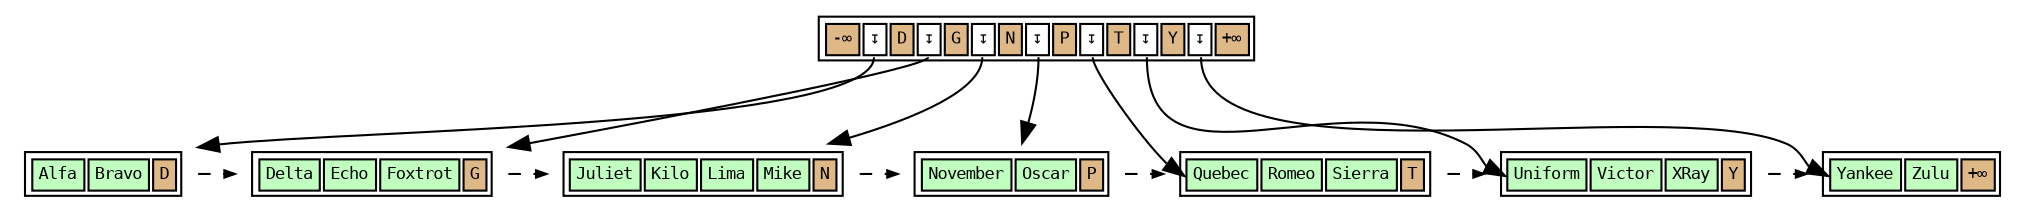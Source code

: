 // Example B-Tree graph
//
// Breadth-first order
//
// Start from root, go left to right
//
// Workflow:
//
// $ dot -T svg btree.dot -o btree.svg;

digraph nbtree {
graph [fontname = "monospace"];
node [shape = none,height=.1,fontname = "monospace",fontsize=8];
// Level 1 (root level)
// Downlinks + highkey:
rootnode[ label=<<table>
                    <tr>
                        <td bgcolor='burlywood' port="s0">-&infin;</td>
                        <td bgcolor='white' port="d0">&#8615;</td>
                        <td bgcolor='burlywood' port="s1">D</td>
                        <td bgcolor='white' port="d1">&#8615;</td>
                        <td bgcolor='burlywood' port="s2">G</td>
                        <td bgcolor='white' port="d2">&#8615;</td>
                        <td bgcolor='burlywood' port="s3">N</td>
                        <td bgcolor='white' port="d3">&#8615;</td>
                        <td bgcolor='burlywood' port="s4">P</td>
                        <td bgcolor='white' port="d4">&#8615;</td>
                        <td bgcolor='burlywood' port="s5">T</td>
                        <td bgcolor='white' port="d5">&#8615;</td>
                        <td bgcolor='burlywood' port="s6">Y</td>
                        <td bgcolor='white' port="d6">&#8615;</td>
                        <td bgcolor='burlywood' port="hk">+&infin;</td>
                    </tr>
                </table>
               >
        ];
// Downlink arrows to children:
"rootnode":d0 -> "leafnode_1"
"rootnode":d1 -> "leafnode_2"
"rootnode":d2 -> "leafnode_3"
"rootnode":d3 -> "leafnode_4"
// Still need this, to make arrows not overlap too much:
"rootnode":d4 -> "leafnode_5":t0
"rootnode":d5 -> "leafnode_6":t0
"rootnode":d6 -> "leafnode_7":t0

// sibling pointer:
// (None)


// Level 0 (leaf level)
leafnode_1[ label=<<table>
                    <tr>
                        <td bgcolor='darkseagreen1' port="t0">Alfa</td>
                        <td bgcolor='darkseagreen1' port="t1">Bravo</td>
                        <td bgcolor='burlywood' port="hk">D</td>
                    </tr>
                </table>
               >
        ];
// sibling pointer:
"leafnode_1" -> "leafnode_2"[constraint=false,color=black,style=dashed,arrowsize=0.5]
leafnode_2[ label=<<table>
                    <tr>
                        <td bgcolor='darkseagreen1' port="t0">Delta</td>
                        <td bgcolor='darkseagreen1' port="t1">Echo</td>
                        <td bgcolor='darkseagreen1' port="t2">Foxtrot</td>
                        <td bgcolor='burlywood' port="hk">G</td>
                    </tr>
                </table>
               >
        ];
// sibling pointer:
"leafnode_2" -> "leafnode_3"[constraint=false,color=black,style=dashed,arrowsize=0.5]
leafnode_3[ label=<<table>
                    <tr>
                        <td bgcolor='darkseagreen1' port="t0">Juliet</td>
                        <td bgcolor='darkseagreen1' port="t1">Kilo</td>
                        <td bgcolor='darkseagreen1' port="t2">Lima</td>
                        <td bgcolor='darkseagreen1' port="t3">Mike</td>
                        <td bgcolor='burlywood' port="hk">N</td>
                    </tr>
                </table>
               >
        ];
// sibling pointer:
"leafnode_3" -> "leafnode_4"[constraint=false,color=black,style=dashed,arrowsize=0.5]
leafnode_4[ label=<<table>
                    <tr>
                        <td bgcolor='darkseagreen1' port="t0">November</td>
                        <td bgcolor='darkseagreen1' port="t1">Oscar</td>
                        <td bgcolor='burlywood' port="hk">P</td>
                    </tr>
                </table>
               >
        ];
// sibling pointer (not a cousin anymore):
"leafnode_4" -> "leafnode_5"[constraint=false,color=black,style=dashed,arrowsize=0.5]
leafnode_5[ label=<<table>
                    <tr>
                        <td bgcolor='darkseagreen1' port="t0">Quebec</td>
                        <td bgcolor='darkseagreen1' port="t1">Romeo</td>
                        <td bgcolor='darkseagreen1' port="t2">Sierra</td>
                        <td bgcolor='burlywood' port="hk">T</td>
                    </tr>
                </table>
               >
        ];
// sibling pointer:
"leafnode_5" -> "leafnode_6"[constraint=false,color=black,style=dashed,arrowsize=0.5]
leafnode_6[ label=<<table>
                    <tr>
                        <td bgcolor='darkseagreen1' port="t0">Uniform</td>
                        <td bgcolor='darkseagreen1' port="t1">Victor</td>
                        <td bgcolor='darkseagreen1' port="t2">XRay</td>
                        <td bgcolor='burlywood' port="hk">Y</td>
                    </tr>
                </table>
               >
        ];
// sibling pointer:
"leafnode_6" -> "leafnode_7"[constraint=false,color=black,style=dashed,arrowsize=0.5]
leafnode_7[ label=<<table>
                    <tr>
                        <td bgcolor='darkseagreen1' port="t0">Yankee</td>
                        <td bgcolor='darkseagreen1' port="t1">Zulu</td>
                        <td bgcolor='burlywood' port="hk">+&infin;</td>
                    </tr>
                </table>
               >
        ];
// sibling pointer:
// (None)

//Force alignment from root to internal to leaf levels:
edge[style=invis];
"rootnode":s4 -> "leafnode_4":hk
}
